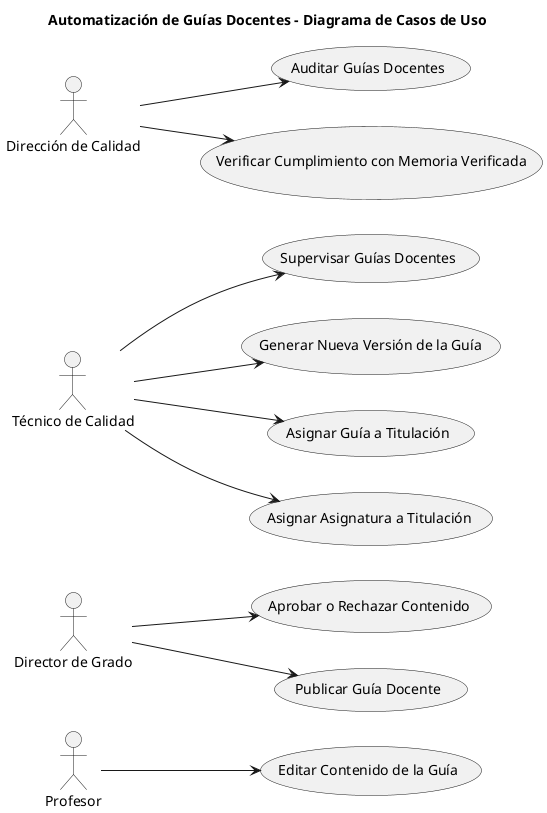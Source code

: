 @startuml

title Automatización de Guías Docentes - Diagrama de Casos de Uso

left to right direction

actor Profesor
actor "Director de Grado" as DirectorGrado
actor "Técnico de Calidad" as TecnicoCalidad
actor "Dirección de Calidad" as DireccionCalidad

usecase "Editar Contenido de la Guía" as EditarGuia
usecase "Aprobar o Rechazar Contenido" as AprobarContenido
usecase "Supervisar Guías Docentes" as SupervisarGuias
usecase "Auditar Guías Docentes" as AuditarGuias
usecase "Generar Nueva Versión de la Guía" as GenerarVersion
usecase "Asignar Guía a Titulación" as AsignarGuiaTitulacion
usecase "Asignar Asignatura a Titulación" as AsignarAsignaturaTitulacion
usecase "Publicar Guía Docente" as PublicarGuia
usecase "Verificar Cumplimiento con Memoria Verificada" as VerificarMemoria

Profesor --> EditarGuia
DirectorGrado --> AprobarContenido
DirectorGrado --> PublicarGuia
TecnicoCalidad --> SupervisarGuias
TecnicoCalidad --> GenerarVersion
TecnicoCalidad --> AsignarGuiaTitulacion
TecnicoCalidad --> AsignarAsignaturaTitulacion
DireccionCalidad --> AuditarGuias
DireccionCalidad --> VerificarMemoria
@enduml
